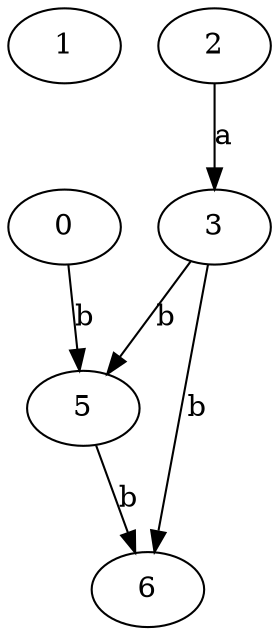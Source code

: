 strict digraph  {
1;
0;
2;
3;
5;
6;
0 -> 5  [label=b];
2 -> 3  [label=a];
3 -> 5  [label=b];
3 -> 6  [label=b];
5 -> 6  [label=b];
}
